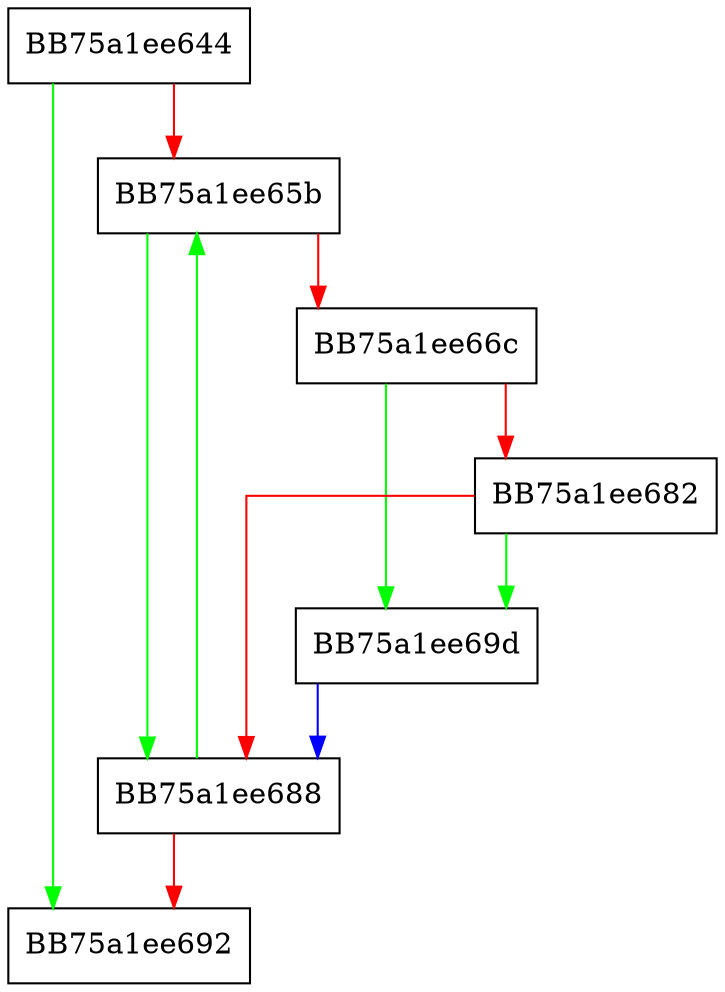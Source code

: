 digraph clear_multipage_cursors {
  node [shape="box"];
  graph [splines=ortho];
  BB75a1ee644 -> BB75a1ee692 [color="green"];
  BB75a1ee644 -> BB75a1ee65b [color="red"];
  BB75a1ee65b -> BB75a1ee688 [color="green"];
  BB75a1ee65b -> BB75a1ee66c [color="red"];
  BB75a1ee66c -> BB75a1ee69d [color="green"];
  BB75a1ee66c -> BB75a1ee682 [color="red"];
  BB75a1ee682 -> BB75a1ee69d [color="green"];
  BB75a1ee682 -> BB75a1ee688 [color="red"];
  BB75a1ee688 -> BB75a1ee65b [color="green"];
  BB75a1ee688 -> BB75a1ee692 [color="red"];
  BB75a1ee69d -> BB75a1ee688 [color="blue"];
}